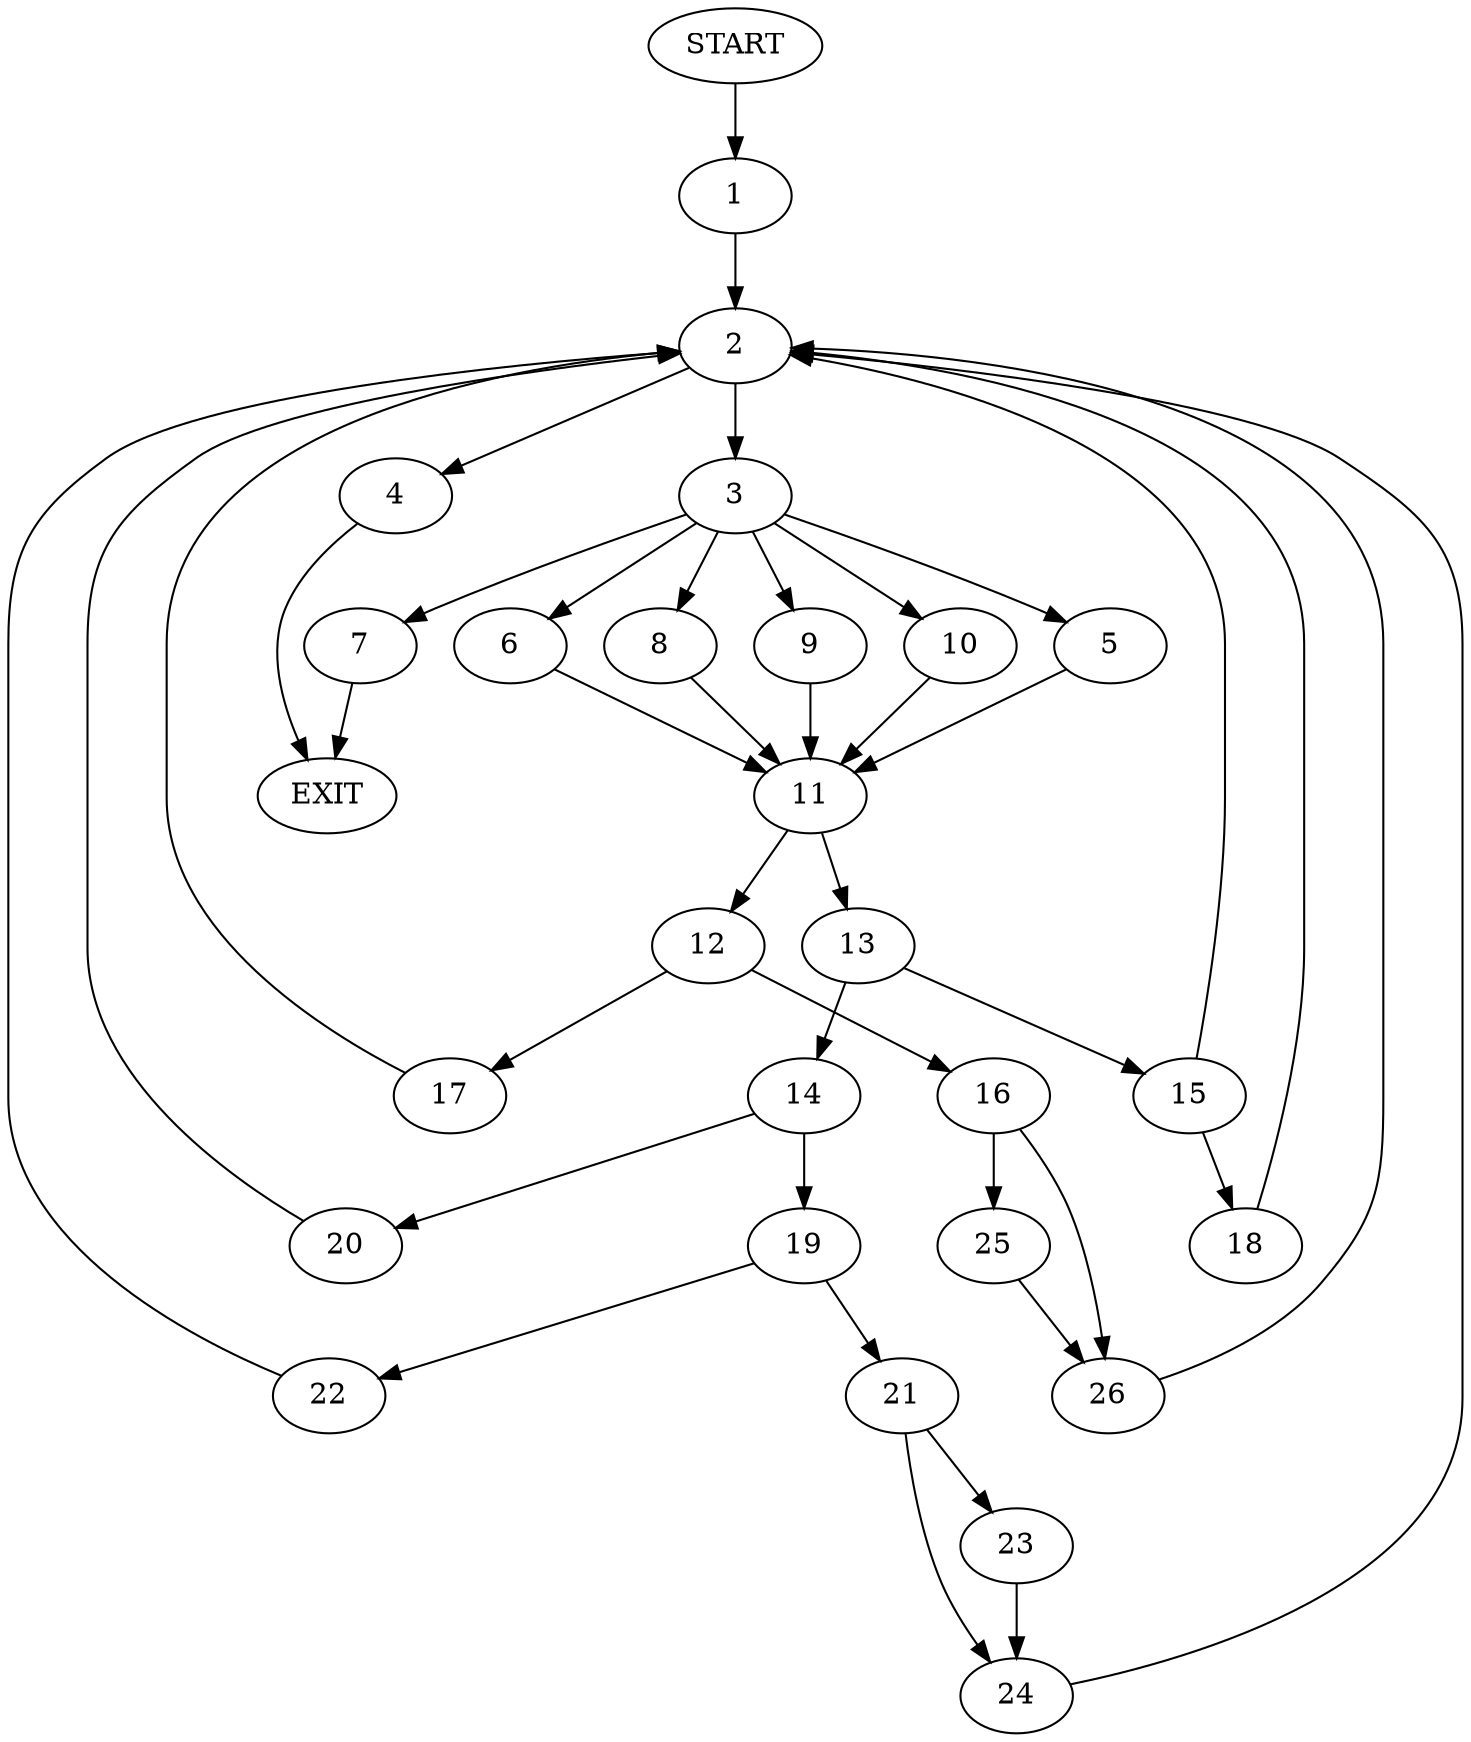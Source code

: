 digraph {
0 [label="START"]
27 [label="EXIT"]
0 -> 1
1 -> 2
2 -> 3
2 -> 4
3 -> 5
3 -> 6
3 -> 7
3 -> 8
3 -> 9
3 -> 10
4 -> 27
10 -> 11
5 -> 11
7 -> 27
9 -> 11
8 -> 11
6 -> 11
11 -> 12
11 -> 13
13 -> 14
13 -> 15
12 -> 16
12 -> 17
15 -> 18
15 -> 2
14 -> 19
14 -> 20
18 -> 2
19 -> 21
19 -> 22
20 -> 2
21 -> 23
21 -> 24
22 -> 2
23 -> 24
24 -> 2
16 -> 25
16 -> 26
17 -> 2
26 -> 2
25 -> 26
}
